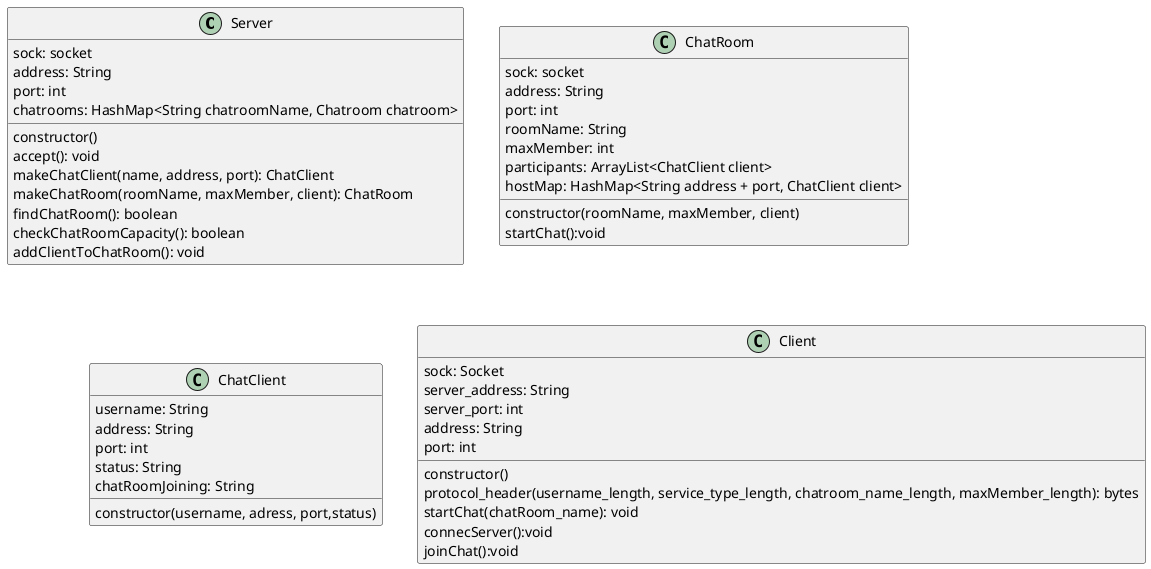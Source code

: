 @startuml all

' サーバー側のコード。クライアントのリクエストを受けて、チャットルームを作成したり、チャットルームにジョインさせたりする
class Server{
    sock: socket
    address: String
    port: int
    chatrooms: HashMap<String chatroomName, Chatroom chatroom>
    constructor()
    accept(): void
    makeChatClient(name, address, port): ChatClient
    makeChatRoom(roomName, maxMember, client): ChatRoom   
    findChatRoom(): boolean
    checkChatRoomCapacity(): boolean
    addClientToChatRoom(): void
}

class ChatRoom{
    sock: socket
    address: String
    port: int
    roomName: String
    maxMember: int
    participants: ArrayList<ChatClient client>
    hostMap: HashMap<String address + port, ChatClient client>
    constructor(roomName, maxMember, client)
    startChat():void
    
}

class ChatClient{
    username: String
    address: String
    port: int
    status: String 
    chatRoomJoining: String
    constructor(username, adress, port,status)
}

class Client{
    sock: Socket
    server_address: String
    server_port: int
    address: String
    port: int
    constructor()
    protocol_header(username_length, service_type_length, chatroom_name_length, maxMember_length): bytes
    startChat(chatRoom_name): void
    connecServer():void
    joinChat():void
}


@enduml


サービスの流れ
・ユーザー名を入力
・「新しいチャットルームを作成しますか？」「既存のチャットルームに参加しますか？」

【チャットルームを作成する場合】
・「チャットルームの名前、最大参加者数を入力してください」
・作成したクライアントがホストとして指定されたチャットルームが作成される
・「このチャットルームを終了しますか？」

【既存のチャットルームに参加する場合】
・「参加したいチャットルームのアドレスとポートを入力してくだい」
・「○○がホストの、｛チャットルーム名｝に参加しますか？」
・チャットルームに参加
・「このチャットルームから退出しますか？」

システムの流れ
【サーバー側】
・Python3 server.pyを実行
・ユーザーに名前を促す
・サービス内容を促す
・チャットルームを作成する場合は、TCP接続をして、チャットルームの名前と最大参加者数を促す
・チャットルームを作成して、チャットルーム側でホストに対してUDP接続をする

・既存のチャットルームに参加する場合は、HashMapでチャットルームを検索
・チャットルームにクライアントを追加して、UDP接続

【クライアント側】
・Python3 client.pyを実行
・名前を入力
・サービス内容を選択
・新しいチャットルームを作成する場合は、TCP接続を開始、名前と最大参加者数を入力する
・チャットルームに参加して、チャットを開始する

・既存のチャットルームに参加する場合は、参加したいチャットルームの名前を入力する
・チャットルームに参加して、チャットを開始する



memo
・TCP接続の場合は、サーバー側のアドレス（ポート）が必要。クライアントはそこにソケットを接続するから、クライアント側のアドレス（ポート）は不要。
・UDP接続の場合は、サーバー側とクライアント側両方ともアドレス（ポート）が必要。クライアントはデータを受信する際は、自分のアドレス（ポート）に紐づける。送信する際はサーバー側のアドレス（ポート）に対して送信する。
